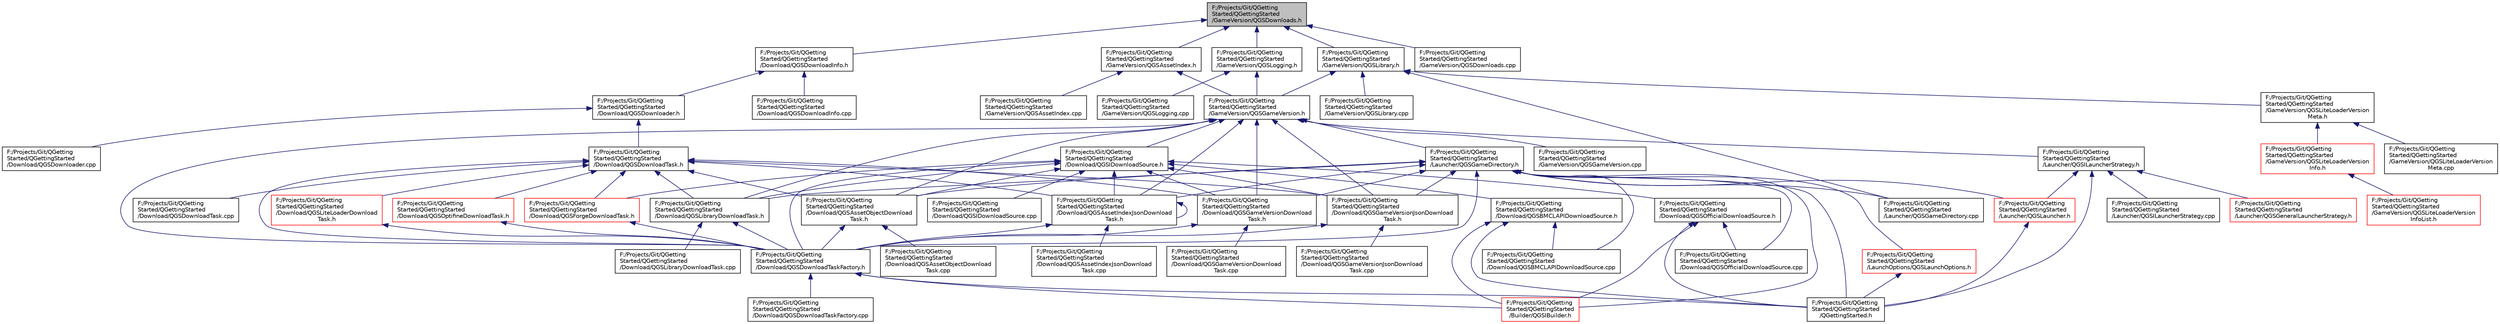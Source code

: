 digraph "F:/Projects/Git/QGettingStarted/QGettingStarted/GameVersion/QGSDownloads.h"
{
  edge [fontname="Helvetica",fontsize="10",labelfontname="Helvetica",labelfontsize="10"];
  node [fontname="Helvetica",fontsize="10",shape=record];
  Node7 [label="F:/Projects/Git/QGetting\lStarted/QGettingStarted\l/GameVersion/QGSDownloads.h",height=0.2,width=0.4,color="black", fillcolor="grey75", style="filled", fontcolor="black"];
  Node7 -> Node8 [dir="back",color="midnightblue",fontsize="10",style="solid",fontname="Helvetica"];
  Node8 [label="F:/Projects/Git/QGetting\lStarted/QGettingStarted\l/Download/QGSDownloadInfo.h",height=0.2,width=0.4,color="black", fillcolor="white", style="filled",URL="$_q_g_s_download_info_8h.html"];
  Node8 -> Node9 [dir="back",color="midnightblue",fontsize="10",style="solid",fontname="Helvetica"];
  Node9 [label="F:/Projects/Git/QGetting\lStarted/QGettingStarted\l/Download/QGSDownloader.h",height=0.2,width=0.4,color="black", fillcolor="white", style="filled",URL="$_q_g_s_downloader_8h.html"];
  Node9 -> Node10 [dir="back",color="midnightblue",fontsize="10",style="solid",fontname="Helvetica"];
  Node10 [label="F:/Projects/Git/QGetting\lStarted/QGettingStarted\l/Download/QGSDownloadTask.h",height=0.2,width=0.4,color="black", fillcolor="white", style="filled",URL="$_q_g_s_download_task_8h.html"];
  Node10 -> Node11 [dir="back",color="midnightblue",fontsize="10",style="solid",fontname="Helvetica"];
  Node11 [label="F:/Projects/Git/QGetting\lStarted/QGettingStarted\l/Download/QGSDownloadTaskFactory.h",height=0.2,width=0.4,color="black", fillcolor="white", style="filled",URL="$_q_g_s_download_task_factory_8h.html"];
  Node11 -> Node12 [dir="back",color="midnightblue",fontsize="10",style="solid",fontname="Helvetica"];
  Node12 [label="F:/Projects/Git/QGetting\lStarted/QGettingStarted\l/Builder/QGSIBuilder.h",height=0.2,width=0.4,color="red", fillcolor="white", style="filled",URL="$_q_g_s_i_builder_8h.html"];
  Node11 -> Node31 [dir="back",color="midnightblue",fontsize="10",style="solid",fontname="Helvetica"];
  Node31 [label="F:/Projects/Git/QGetting\lStarted/QGettingStarted\l/Download/QGSDownloadTaskFactory.cpp",height=0.2,width=0.4,color="black", fillcolor="white", style="filled",URL="$_q_g_s_download_task_factory_8cpp.html"];
  Node11 -> Node21 [dir="back",color="midnightblue",fontsize="10",style="solid",fontname="Helvetica"];
  Node21 [label="F:/Projects/Git/QGetting\lStarted/QGettingStarted\l/QGettingStarted.h",height=0.2,width=0.4,color="black", fillcolor="white", style="filled",URL="$_q_getting_started_8h.html"];
  Node10 -> Node32 [dir="back",color="midnightblue",fontsize="10",style="solid",fontname="Helvetica"];
  Node32 [label="F:/Projects/Git/QGetting\lStarted/QGettingStarted\l/Download/QGSGameVersionJsonDownload\lTask.h",height=0.2,width=0.4,color="black", fillcolor="white", style="filled",URL="$_q_g_s_game_version_json_download_task_8h.html"];
  Node32 -> Node11 [dir="back",color="midnightblue",fontsize="10",style="solid",fontname="Helvetica"];
  Node32 -> Node33 [dir="back",color="midnightblue",fontsize="10",style="solid",fontname="Helvetica"];
  Node33 [label="F:/Projects/Git/QGetting\lStarted/QGettingStarted\l/Download/QGSGameVersionJsonDownload\lTask.cpp",height=0.2,width=0.4,color="black", fillcolor="white", style="filled",URL="$_q_g_s_game_version_json_download_task_8cpp.html"];
  Node10 -> Node34 [dir="back",color="midnightblue",fontsize="10",style="solid",fontname="Helvetica"];
  Node34 [label="F:/Projects/Git/QGetting\lStarted/QGettingStarted\l/Download/QGSAssetObjectDownload\lTask.h",height=0.2,width=0.4,color="black", fillcolor="white", style="filled",URL="$_q_g_s_asset_object_download_task_8h.html"];
  Node34 -> Node11 [dir="back",color="midnightblue",fontsize="10",style="solid",fontname="Helvetica"];
  Node34 -> Node35 [dir="back",color="midnightblue",fontsize="10",style="solid",fontname="Helvetica"];
  Node35 [label="F:/Projects/Git/QGetting\lStarted/QGettingStarted\l/Download/QGSAssetObjectDownload\lTask.cpp",height=0.2,width=0.4,color="black", fillcolor="white", style="filled",URL="$_q_g_s_asset_object_download_task_8cpp.html"];
  Node10 -> Node36 [dir="back",color="midnightblue",fontsize="10",style="solid",fontname="Helvetica"];
  Node36 [label="F:/Projects/Git/QGetting\lStarted/QGettingStarted\l/Download/QGSLibraryDownloadTask.h",height=0.2,width=0.4,color="black", fillcolor="white", style="filled",URL="$_q_g_s_library_download_task_8h.html"];
  Node36 -> Node11 [dir="back",color="midnightblue",fontsize="10",style="solid",fontname="Helvetica"];
  Node36 -> Node37 [dir="back",color="midnightblue",fontsize="10",style="solid",fontname="Helvetica"];
  Node37 [label="F:/Projects/Git/QGetting\lStarted/QGettingStarted\l/Download/QGSLibraryDownloadTask.cpp",height=0.2,width=0.4,color="black", fillcolor="white", style="filled",URL="$_q_g_s_library_download_task_8cpp.html"];
  Node10 -> Node38 [dir="back",color="midnightblue",fontsize="10",style="solid",fontname="Helvetica"];
  Node38 [label="F:/Projects/Git/QGetting\lStarted/QGettingStarted\l/Download/QGSGameVersionDownload\lTask.h",height=0.2,width=0.4,color="black", fillcolor="white", style="filled",URL="$_q_g_s_game_version_download_task_8h.html"];
  Node38 -> Node11 [dir="back",color="midnightblue",fontsize="10",style="solid",fontname="Helvetica"];
  Node38 -> Node39 [dir="back",color="midnightblue",fontsize="10",style="solid",fontname="Helvetica"];
  Node39 [label="F:/Projects/Git/QGetting\lStarted/QGettingStarted\l/Download/QGSGameVersionDownload\lTask.cpp",height=0.2,width=0.4,color="black", fillcolor="white", style="filled",URL="$_q_g_s_game_version_download_task_8cpp.html"];
  Node10 -> Node40 [dir="back",color="midnightblue",fontsize="10",style="solid",fontname="Helvetica"];
  Node40 [label="F:/Projects/Git/QGetting\lStarted/QGettingStarted\l/Download/QGSAssetIndexJsonDownload\lTask.h",height=0.2,width=0.4,color="black", fillcolor="white", style="filled",URL="$_q_g_s_asset_index_json_download_task_8h.html"];
  Node40 -> Node11 [dir="back",color="midnightblue",fontsize="10",style="solid",fontname="Helvetica"];
  Node40 -> Node40 [dir="back",color="midnightblue",fontsize="10",style="solid",fontname="Helvetica"];
  Node40 -> Node41 [dir="back",color="midnightblue",fontsize="10",style="solid",fontname="Helvetica"];
  Node41 [label="F:/Projects/Git/QGetting\lStarted/QGettingStarted\l/Download/QGSAssetIndexJsonDownload\lTask.cpp",height=0.2,width=0.4,color="black", fillcolor="white", style="filled",URL="$_q_g_s_asset_index_json_download_task_8cpp.html"];
  Node10 -> Node42 [dir="back",color="midnightblue",fontsize="10",style="solid",fontname="Helvetica"];
  Node42 [label="F:/Projects/Git/QGetting\lStarted/QGettingStarted\l/Download/QGSForgeDownloadTask.h",height=0.2,width=0.4,color="red", fillcolor="white", style="filled",URL="$_q_g_s_forge_download_task_8h.html"];
  Node42 -> Node11 [dir="back",color="midnightblue",fontsize="10",style="solid",fontname="Helvetica"];
  Node10 -> Node44 [dir="back",color="midnightblue",fontsize="10",style="solid",fontname="Helvetica"];
  Node44 [label="F:/Projects/Git/QGetting\lStarted/QGettingStarted\l/Download/QGSLiteLoaderDownload\lTask.h",height=0.2,width=0.4,color="red", fillcolor="white", style="filled",URL="$_q_g_s_lite_loader_download_task_8h.html"];
  Node44 -> Node11 [dir="back",color="midnightblue",fontsize="10",style="solid",fontname="Helvetica"];
  Node10 -> Node46 [dir="back",color="midnightblue",fontsize="10",style="solid",fontname="Helvetica"];
  Node46 [label="F:/Projects/Git/QGetting\lStarted/QGettingStarted\l/Download/QGSOptifineDownloadTask.h",height=0.2,width=0.4,color="red", fillcolor="white", style="filled",URL="$_q_g_s_optifine_download_task_8h.html"];
  Node46 -> Node11 [dir="back",color="midnightblue",fontsize="10",style="solid",fontname="Helvetica"];
  Node10 -> Node48 [dir="back",color="midnightblue",fontsize="10",style="solid",fontname="Helvetica"];
  Node48 [label="F:/Projects/Git/QGetting\lStarted/QGettingStarted\l/Download/QGSDownloadTask.cpp",height=0.2,width=0.4,color="black", fillcolor="white", style="filled",URL="$_q_g_s_download_task_8cpp.html"];
  Node9 -> Node49 [dir="back",color="midnightblue",fontsize="10",style="solid",fontname="Helvetica"];
  Node49 [label="F:/Projects/Git/QGetting\lStarted/QGettingStarted\l/Download/QGSDownloader.cpp",height=0.2,width=0.4,color="black", fillcolor="white", style="filled",URL="$_q_g_s_downloader_8cpp.html"];
  Node8 -> Node50 [dir="back",color="midnightblue",fontsize="10",style="solid",fontname="Helvetica"];
  Node50 [label="F:/Projects/Git/QGetting\lStarted/QGettingStarted\l/Download/QGSDownloadInfo.cpp",height=0.2,width=0.4,color="black", fillcolor="white", style="filled",URL="$_q_g_s_download_info_8cpp.html"];
  Node7 -> Node51 [dir="back",color="midnightblue",fontsize="10",style="solid",fontname="Helvetica"];
  Node51 [label="F:/Projects/Git/QGetting\lStarted/QGettingStarted\l/GameVersion/QGSAssetIndex.h",height=0.2,width=0.4,color="black", fillcolor="white", style="filled",URL="$_q_g_s_asset_index_8h.html"];
  Node51 -> Node52 [dir="back",color="midnightblue",fontsize="10",style="solid",fontname="Helvetica"];
  Node52 [label="F:/Projects/Git/QGetting\lStarted/QGettingStarted\l/GameVersion/QGSGameVersion.h",height=0.2,width=0.4,color="black", fillcolor="white", style="filled",URL="$_q_g_s_game_version_8h.html"];
  Node52 -> Node53 [dir="back",color="midnightblue",fontsize="10",style="solid",fontname="Helvetica"];
  Node53 [label="F:/Projects/Git/QGetting\lStarted/QGettingStarted\l/Download/QGSIDownloadSource.h",height=0.2,width=0.4,color="black", fillcolor="white", style="filled",URL="$_q_g_s_i_download_source_8h.html"];
  Node53 -> Node32 [dir="back",color="midnightblue",fontsize="10",style="solid",fontname="Helvetica"];
  Node53 -> Node34 [dir="back",color="midnightblue",fontsize="10",style="solid",fontname="Helvetica"];
  Node53 -> Node36 [dir="back",color="midnightblue",fontsize="10",style="solid",fontname="Helvetica"];
  Node53 -> Node38 [dir="back",color="midnightblue",fontsize="10",style="solid",fontname="Helvetica"];
  Node53 -> Node40 [dir="back",color="midnightblue",fontsize="10",style="solid",fontname="Helvetica"];
  Node53 -> Node42 [dir="back",color="midnightblue",fontsize="10",style="solid",fontname="Helvetica"];
  Node53 -> Node11 [dir="back",color="midnightblue",fontsize="10",style="solid",fontname="Helvetica"];
  Node53 -> Node54 [dir="back",color="midnightblue",fontsize="10",style="solid",fontname="Helvetica"];
  Node54 [label="F:/Projects/Git/QGetting\lStarted/QGettingStarted\l/Download/QGSBMCLAPIDownloadSource.h",height=0.2,width=0.4,color="black", fillcolor="white", style="filled",URL="$_q_g_s_b_m_c_l_a_p_i_download_source_8h.html"];
  Node54 -> Node12 [dir="back",color="midnightblue",fontsize="10",style="solid",fontname="Helvetica"];
  Node54 -> Node55 [dir="back",color="midnightblue",fontsize="10",style="solid",fontname="Helvetica"];
  Node55 [label="F:/Projects/Git/QGetting\lStarted/QGettingStarted\l/Download/QGSBMCLAPIDownloadSource.cpp",height=0.2,width=0.4,color="black", fillcolor="white", style="filled",URL="$_q_g_s_b_m_c_l_a_p_i_download_source_8cpp.html"];
  Node54 -> Node21 [dir="back",color="midnightblue",fontsize="10",style="solid",fontname="Helvetica"];
  Node53 -> Node56 [dir="back",color="midnightblue",fontsize="10",style="solid",fontname="Helvetica"];
  Node56 [label="F:/Projects/Git/QGetting\lStarted/QGettingStarted\l/Download/QGSOfficialDownloadSource.h",height=0.2,width=0.4,color="black", fillcolor="white", style="filled",URL="$_q_g_s_official_download_source_8h.html"];
  Node56 -> Node12 [dir="back",color="midnightblue",fontsize="10",style="solid",fontname="Helvetica"];
  Node56 -> Node57 [dir="back",color="midnightblue",fontsize="10",style="solid",fontname="Helvetica"];
  Node57 [label="F:/Projects/Git/QGetting\lStarted/QGettingStarted\l/Download/QGSOfficialDownloadSource.cpp",height=0.2,width=0.4,color="black", fillcolor="white", style="filled",URL="$_q_g_s_official_download_source_8cpp.html"];
  Node56 -> Node21 [dir="back",color="midnightblue",fontsize="10",style="solid",fontname="Helvetica"];
  Node53 -> Node58 [dir="back",color="midnightblue",fontsize="10",style="solid",fontname="Helvetica"];
  Node58 [label="F:/Projects/Git/QGetting\lStarted/QGettingStarted\l/Download/QGSIDownloadSource.cpp",height=0.2,width=0.4,color="black", fillcolor="white", style="filled",URL="$_q_g_s_i_download_source_8cpp.html"];
  Node52 -> Node32 [dir="back",color="midnightblue",fontsize="10",style="solid",fontname="Helvetica"];
  Node52 -> Node59 [dir="back",color="midnightblue",fontsize="10",style="solid",fontname="Helvetica"];
  Node59 [label="F:/Projects/Git/QGetting\lStarted/QGettingStarted\l/Launcher/QGSGameDirectory.h",height=0.2,width=0.4,color="black", fillcolor="white", style="filled",URL="$_q_g_s_game_directory_8h.html"];
  Node59 -> Node32 [dir="back",color="midnightblue",fontsize="10",style="solid",fontname="Helvetica"];
  Node59 -> Node34 [dir="back",color="midnightblue",fontsize="10",style="solid",fontname="Helvetica"];
  Node59 -> Node36 [dir="back",color="midnightblue",fontsize="10",style="solid",fontname="Helvetica"];
  Node59 -> Node38 [dir="back",color="midnightblue",fontsize="10",style="solid",fontname="Helvetica"];
  Node59 -> Node40 [dir="back",color="midnightblue",fontsize="10",style="solid",fontname="Helvetica"];
  Node59 -> Node11 [dir="back",color="midnightblue",fontsize="10",style="solid",fontname="Helvetica"];
  Node59 -> Node12 [dir="back",color="midnightblue",fontsize="10",style="solid",fontname="Helvetica"];
  Node59 -> Node55 [dir="back",color="midnightblue",fontsize="10",style="solid",fontname="Helvetica"];
  Node59 -> Node57 [dir="back",color="midnightblue",fontsize="10",style="solid",fontname="Helvetica"];
  Node59 -> Node60 [dir="back",color="midnightblue",fontsize="10",style="solid",fontname="Helvetica"];
  Node60 [label="F:/Projects/Git/QGetting\lStarted/QGettingStarted\l/Launcher/QGSGameDirectory.cpp",height=0.2,width=0.4,color="black", fillcolor="white", style="filled",URL="$_q_g_s_game_directory_8cpp.html"];
  Node59 -> Node61 [dir="back",color="midnightblue",fontsize="10",style="solid",fontname="Helvetica"];
  Node61 [label="F:/Projects/Git/QGetting\lStarted/QGettingStarted\l/LaunchOptions/QGSLaunchOptions.h",height=0.2,width=0.4,color="red", fillcolor="white", style="filled",URL="$_q_g_s_launch_options_8h.html"];
  Node61 -> Node21 [dir="back",color="midnightblue",fontsize="10",style="solid",fontname="Helvetica"];
  Node59 -> Node69 [dir="back",color="midnightblue",fontsize="10",style="solid",fontname="Helvetica"];
  Node69 [label="F:/Projects/Git/QGetting\lStarted/QGettingStarted\l/Launcher/QGSLauncher.h",height=0.2,width=0.4,color="red", fillcolor="white", style="filled",URL="$_q_g_s_launcher_8h.html"];
  Node69 -> Node21 [dir="back",color="midnightblue",fontsize="10",style="solid",fontname="Helvetica"];
  Node59 -> Node21 [dir="back",color="midnightblue",fontsize="10",style="solid",fontname="Helvetica"];
  Node52 -> Node34 [dir="back",color="midnightblue",fontsize="10",style="solid",fontname="Helvetica"];
  Node52 -> Node36 [dir="back",color="midnightblue",fontsize="10",style="solid",fontname="Helvetica"];
  Node52 -> Node38 [dir="back",color="midnightblue",fontsize="10",style="solid",fontname="Helvetica"];
  Node52 -> Node40 [dir="back",color="midnightblue",fontsize="10",style="solid",fontname="Helvetica"];
  Node52 -> Node11 [dir="back",color="midnightblue",fontsize="10",style="solid",fontname="Helvetica"];
  Node52 -> Node73 [dir="back",color="midnightblue",fontsize="10",style="solid",fontname="Helvetica"];
  Node73 [label="F:/Projects/Git/QGetting\lStarted/QGettingStarted\l/GameVersion/QGSGameVersion.cpp",height=0.2,width=0.4,color="black", fillcolor="white", style="filled",URL="$_q_g_s_game_version_8cpp.html"];
  Node52 -> Node64 [dir="back",color="midnightblue",fontsize="10",style="solid",fontname="Helvetica"];
  Node64 [label="F:/Projects/Git/QGetting\lStarted/QGettingStarted\l/Launcher/QGSILauncherStrategy.h",height=0.2,width=0.4,color="black", fillcolor="white", style="filled",URL="$_q_g_s_i_launcher_strategy_8h.html"];
  Node64 -> Node65 [dir="back",color="midnightblue",fontsize="10",style="solid",fontname="Helvetica"];
  Node65 [label="F:/Projects/Git/QGetting\lStarted/QGettingStarted\l/Launcher/QGSGeneralLauncherStrategy.h",height=0.2,width=0.4,color="red", fillcolor="white", style="filled",URL="$_q_g_s_general_launcher_strategy_8h.html"];
  Node64 -> Node68 [dir="back",color="midnightblue",fontsize="10",style="solid",fontname="Helvetica"];
  Node68 [label="F:/Projects/Git/QGetting\lStarted/QGettingStarted\l/Launcher/QGSILauncherStrategy.cpp",height=0.2,width=0.4,color="black", fillcolor="white", style="filled",URL="$_q_g_s_i_launcher_strategy_8cpp.html"];
  Node64 -> Node69 [dir="back",color="midnightblue",fontsize="10",style="solid",fontname="Helvetica"];
  Node64 -> Node21 [dir="back",color="midnightblue",fontsize="10",style="solid",fontname="Helvetica"];
  Node51 -> Node74 [dir="back",color="midnightblue",fontsize="10",style="solid",fontname="Helvetica"];
  Node74 [label="F:/Projects/Git/QGetting\lStarted/QGettingStarted\l/GameVersion/QGSAssetIndex.cpp",height=0.2,width=0.4,color="black", fillcolor="white", style="filled",URL="$_q_g_s_asset_index_8cpp.html"];
  Node7 -> Node75 [dir="back",color="midnightblue",fontsize="10",style="solid",fontname="Helvetica"];
  Node75 [label="F:/Projects/Git/QGetting\lStarted/QGettingStarted\l/GameVersion/QGSLogging.h",height=0.2,width=0.4,color="black", fillcolor="white", style="filled",URL="$_q_g_s_logging_8h.html"];
  Node75 -> Node52 [dir="back",color="midnightblue",fontsize="10",style="solid",fontname="Helvetica"];
  Node75 -> Node76 [dir="back",color="midnightblue",fontsize="10",style="solid",fontname="Helvetica"];
  Node76 [label="F:/Projects/Git/QGetting\lStarted/QGettingStarted\l/GameVersion/QGSLogging.cpp",height=0.2,width=0.4,color="black", fillcolor="white", style="filled",URL="$_q_g_s_logging_8cpp.html"];
  Node7 -> Node77 [dir="back",color="midnightblue",fontsize="10",style="solid",fontname="Helvetica"];
  Node77 [label="F:/Projects/Git/QGetting\lStarted/QGettingStarted\l/GameVersion/QGSLibrary.h",height=0.2,width=0.4,color="black", fillcolor="white", style="filled",URL="$_q_g_s_library_8h.html"];
  Node77 -> Node52 [dir="back",color="midnightblue",fontsize="10",style="solid",fontname="Helvetica"];
  Node77 -> Node78 [dir="back",color="midnightblue",fontsize="10",style="solid",fontname="Helvetica"];
  Node78 [label="F:/Projects/Git/QGetting\lStarted/QGettingStarted\l/GameVersion/QGSLiteLoaderVersion\lMeta.h",height=0.2,width=0.4,color="black", fillcolor="white", style="filled",URL="$_q_g_s_lite_loader_version_meta_8h.html"];
  Node78 -> Node79 [dir="back",color="midnightblue",fontsize="10",style="solid",fontname="Helvetica"];
  Node79 [label="F:/Projects/Git/QGetting\lStarted/QGettingStarted\l/GameVersion/QGSLiteLoaderVersion\lInfo.h",height=0.2,width=0.4,color="red", fillcolor="white", style="filled",URL="$_q_g_s_lite_loader_version_info_8h.html"];
  Node79 -> Node80 [dir="back",color="midnightblue",fontsize="10",style="solid",fontname="Helvetica"];
  Node80 [label="F:/Projects/Git/QGetting\lStarted/QGettingStarted\l/GameVersion/QGSLiteLoaderVersion\lInfoList.h",height=0.2,width=0.4,color="red", fillcolor="white", style="filled",URL="$_q_g_s_lite_loader_version_info_list_8h.html"];
  Node78 -> Node85 [dir="back",color="midnightblue",fontsize="10",style="solid",fontname="Helvetica"];
  Node85 [label="F:/Projects/Git/QGetting\lStarted/QGettingStarted\l/GameVersion/QGSLiteLoaderVersion\lMeta.cpp",height=0.2,width=0.4,color="black", fillcolor="white", style="filled",URL="$_q_g_s_lite_loader_version_meta_8cpp.html"];
  Node77 -> Node86 [dir="back",color="midnightblue",fontsize="10",style="solid",fontname="Helvetica"];
  Node86 [label="F:/Projects/Git/QGetting\lStarted/QGettingStarted\l/GameVersion/QGSLibrary.cpp",height=0.2,width=0.4,color="black", fillcolor="white", style="filled",URL="$_q_g_s_library_8cpp.html"];
  Node77 -> Node60 [dir="back",color="midnightblue",fontsize="10",style="solid",fontname="Helvetica"];
  Node7 -> Node87 [dir="back",color="midnightblue",fontsize="10",style="solid",fontname="Helvetica"];
  Node87 [label="F:/Projects/Git/QGetting\lStarted/QGettingStarted\l/GameVersion/QGSDownloads.cpp",height=0.2,width=0.4,color="black", fillcolor="white", style="filled",URL="$_q_g_s_downloads_8cpp.html"];
}
